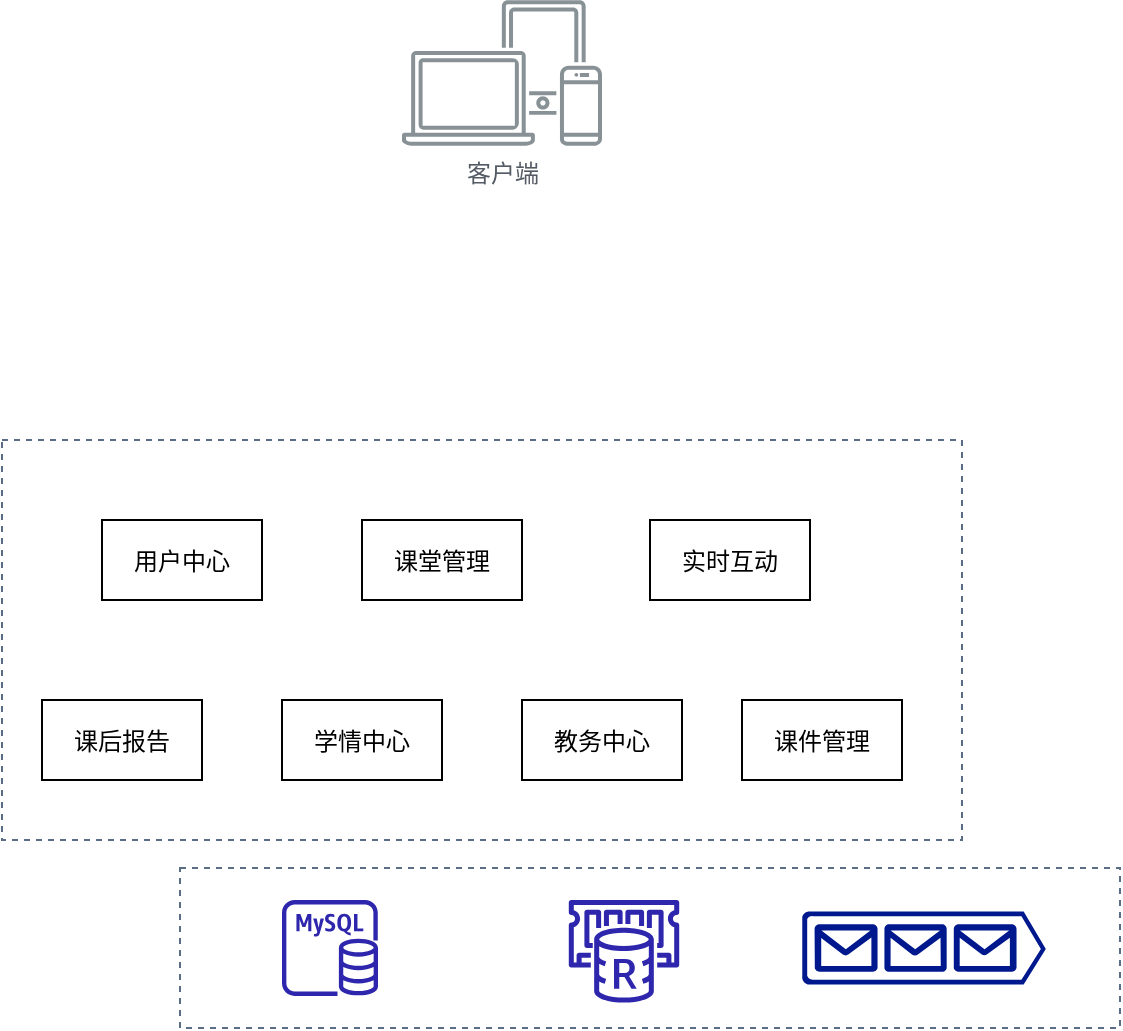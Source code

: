 <mxfile version="18.0.0" type="github">
  <diagram id="w8XUFbw6AmKxc6QEO5la" name="第 1 页">
    <mxGraphModel dx="1051" dy="520" grid="1" gridSize="10" guides="1" tooltips="1" connect="1" arrows="1" fold="1" page="1" pageScale="1" pageWidth="827" pageHeight="1169" math="0" shadow="0">
      <root>
        <mxCell id="0" />
        <mxCell id="1" parent="0" />
        <mxCell id="q1T7lFz7wMMR8ukXREab-1" value="" style="sketch=0;outlineConnect=0;fontColor=#232F3E;gradientColor=none;fillColor=#2E27AD;strokeColor=none;dashed=0;verticalLabelPosition=bottom;verticalAlign=top;align=center;html=1;fontSize=12;fontStyle=0;aspect=fixed;pointerEvents=1;shape=mxgraph.aws4.rds_mysql_instance;" vertex="1" parent="1">
          <mxGeometry x="230" y="720" width="48" height="48" as="geometry" />
        </mxCell>
        <mxCell id="q1T7lFz7wMMR8ukXREab-2" value="" style="sketch=0;outlineConnect=0;fontColor=#232F3E;gradientColor=none;fillColor=#2E27AD;strokeColor=none;dashed=0;verticalLabelPosition=bottom;verticalAlign=top;align=center;html=1;fontSize=12;fontStyle=0;aspect=fixed;pointerEvents=1;shape=mxgraph.aws4.elasticache_for_redis;" vertex="1" parent="1">
          <mxGeometry x="372" y="720" width="58" height="51.31" as="geometry" />
        </mxCell>
        <mxCell id="q1T7lFz7wMMR8ukXREab-3" value="用户中心" style="fontStyle=0;" vertex="1" parent="1">
          <mxGeometry x="140" y="530" width="80" height="40" as="geometry" />
        </mxCell>
        <mxCell id="q1T7lFz7wMMR8ukXREab-4" value="课堂管理" style="fontStyle=0;" vertex="1" parent="1">
          <mxGeometry x="270" y="530" width="80" height="40" as="geometry" />
        </mxCell>
        <mxCell id="q1T7lFz7wMMR8ukXREab-5" value="学情中心" style="fontStyle=0;" vertex="1" parent="1">
          <mxGeometry x="230" y="620" width="80" height="40" as="geometry" />
        </mxCell>
        <mxCell id="q1T7lFz7wMMR8ukXREab-7" value="课后报告" style="fontStyle=0;" vertex="1" parent="1">
          <mxGeometry x="110" y="620" width="80" height="40" as="geometry" />
        </mxCell>
        <mxCell id="q1T7lFz7wMMR8ukXREab-8" value="实时互动" style="fontStyle=0;" vertex="1" parent="1">
          <mxGeometry x="414" y="530" width="80" height="40" as="geometry" />
        </mxCell>
        <mxCell id="q1T7lFz7wMMR8ukXREab-9" value="教务中心" style="fontStyle=0;" vertex="1" parent="1">
          <mxGeometry x="350" y="620" width="80" height="40" as="geometry" />
        </mxCell>
        <mxCell id="q1T7lFz7wMMR8ukXREab-10" value="课件管理" style="fontStyle=0;" vertex="1" parent="1">
          <mxGeometry x="460" y="620" width="80" height="40" as="geometry" />
        </mxCell>
        <mxCell id="q1T7lFz7wMMR8ukXREab-11" value="" style="fillColor=none;strokeColor=#5A6C86;dashed=1;verticalAlign=top;fontStyle=0;fontColor=#5A6C86;" vertex="1" parent="1">
          <mxGeometry x="90" y="490" width="480" height="200" as="geometry" />
        </mxCell>
        <mxCell id="q1T7lFz7wMMR8ukXREab-12" value="" style="fillColor=none;strokeColor=#5A6C86;dashed=1;verticalAlign=top;fontStyle=0;fontColor=#5A6C86;" vertex="1" parent="1">
          <mxGeometry x="179" y="704" width="470" height="80" as="geometry" />
        </mxCell>
        <mxCell id="q1T7lFz7wMMR8ukXREab-14" value="客户端" style="sketch=0;outlineConnect=0;gradientColor=none;fontColor=#545B64;strokeColor=none;fillColor=#879196;dashed=0;verticalLabelPosition=bottom;verticalAlign=top;align=center;html=1;fontSize=12;fontStyle=0;aspect=fixed;shape=mxgraph.aws4.illustration_devices;pointerEvents=1" vertex="1" parent="1">
          <mxGeometry x="290" y="270" width="100" height="73" as="geometry" />
        </mxCell>
        <mxCell id="q1T7lFz7wMMR8ukXREab-18" value="" style="sketch=0;aspect=fixed;pointerEvents=1;shadow=0;dashed=0;html=1;strokeColor=none;labelPosition=center;verticalLabelPosition=bottom;verticalAlign=top;align=center;fillColor=#00188D;shape=mxgraph.azure.queue_generic" vertex="1" parent="1">
          <mxGeometry x="490" y="725.71" width="121.9" height="36.57" as="geometry" />
        </mxCell>
      </root>
    </mxGraphModel>
  </diagram>
</mxfile>
